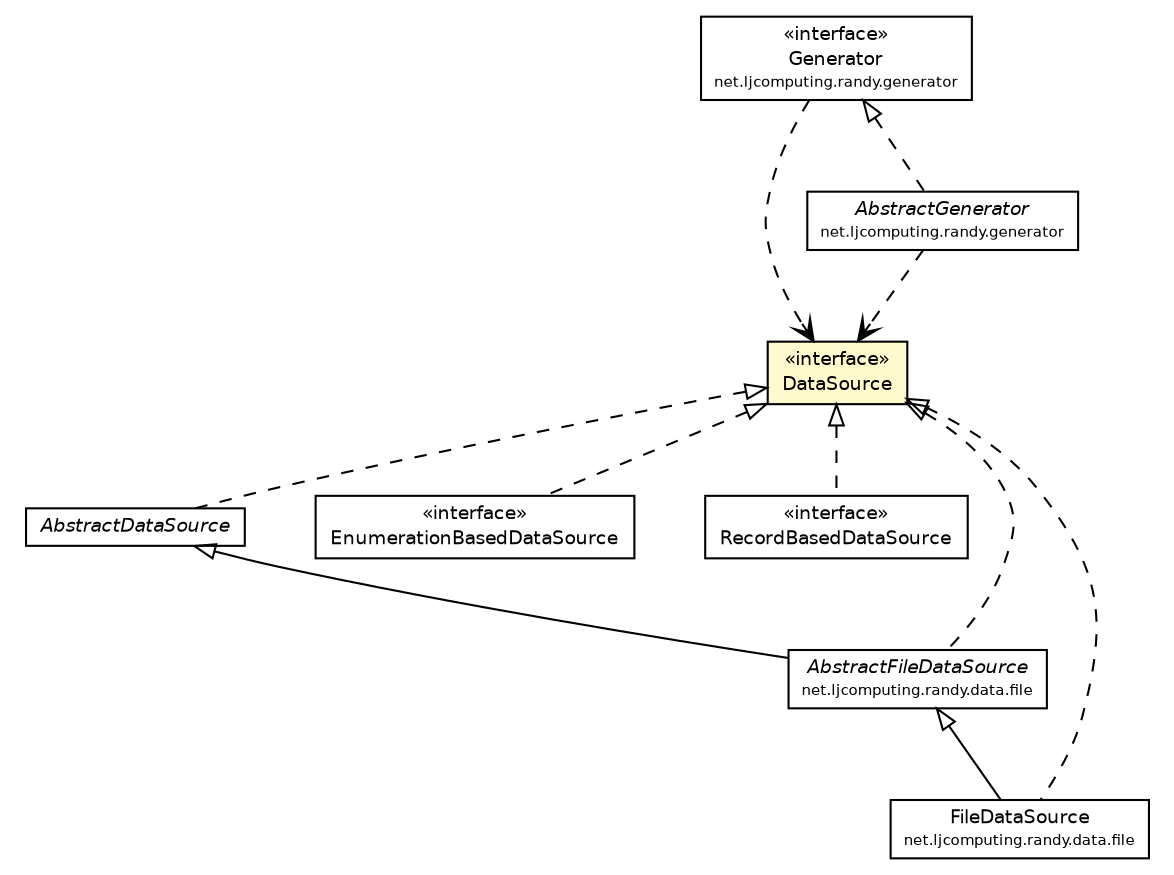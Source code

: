 #!/usr/local/bin/dot
#
# Class diagram 
# Generated by UMLGraph version R5_6 (http://www.umlgraph.org/)
#

digraph G {
	edge [fontname="Helvetica",fontsize=10,labelfontname="Helvetica",labelfontsize=10];
	node [fontname="Helvetica",fontsize=10,shape=plaintext];
	nodesep=0.25;
	ranksep=0.5;
	// net.ljcomputing.randy.data.AbstractDataSource
	c339 [label=<<table title="net.ljcomputing.randy.data.AbstractDataSource" border="0" cellborder="1" cellspacing="0" cellpadding="2" port="p" href="./AbstractDataSource.html">
		<tr><td><table border="0" cellspacing="0" cellpadding="1">
<tr><td align="center" balign="center"><font face="Helvetica-Oblique"> AbstractDataSource </font></td></tr>
		</table></td></tr>
		</table>>, URL="./AbstractDataSource.html", fontname="Helvetica", fontcolor="black", fontsize=9.0];
	// net.ljcomputing.randy.data.EnumerationBasedDataSource
	c340 [label=<<table title="net.ljcomputing.randy.data.EnumerationBasedDataSource" border="0" cellborder="1" cellspacing="0" cellpadding="2" port="p" href="./EnumerationBasedDataSource.html">
		<tr><td><table border="0" cellspacing="0" cellpadding="1">
<tr><td align="center" balign="center"> &#171;interface&#187; </td></tr>
<tr><td align="center" balign="center"> EnumerationBasedDataSource </td></tr>
		</table></td></tr>
		</table>>, URL="./EnumerationBasedDataSource.html", fontname="Helvetica", fontcolor="black", fontsize=9.0];
	// net.ljcomputing.randy.data.RecordBasedDataSource
	c341 [label=<<table title="net.ljcomputing.randy.data.RecordBasedDataSource" border="0" cellborder="1" cellspacing="0" cellpadding="2" port="p" href="./RecordBasedDataSource.html">
		<tr><td><table border="0" cellspacing="0" cellpadding="1">
<tr><td align="center" balign="center"> &#171;interface&#187; </td></tr>
<tr><td align="center" balign="center"> RecordBasedDataSource </td></tr>
		</table></td></tr>
		</table>>, URL="./RecordBasedDataSource.html", fontname="Helvetica", fontcolor="black", fontsize=9.0];
	// net.ljcomputing.randy.data.DataSource
	c342 [label=<<table title="net.ljcomputing.randy.data.DataSource" border="0" cellborder="1" cellspacing="0" cellpadding="2" port="p" bgcolor="lemonChiffon" href="./DataSource.html">
		<tr><td><table border="0" cellspacing="0" cellpadding="1">
<tr><td align="center" balign="center"> &#171;interface&#187; </td></tr>
<tr><td align="center" balign="center"> DataSource </td></tr>
		</table></td></tr>
		</table>>, URL="./DataSource.html", fontname="Helvetica", fontcolor="black", fontsize=9.0];
	// net.ljcomputing.randy.data.file.FileDataSource
	c346 [label=<<table title="net.ljcomputing.randy.data.file.FileDataSource" border="0" cellborder="1" cellspacing="0" cellpadding="2" port="p" href="./file/FileDataSource.html">
		<tr><td><table border="0" cellspacing="0" cellpadding="1">
<tr><td align="center" balign="center"> FileDataSource </td></tr>
<tr><td align="center" balign="center"><font point-size="7.0"> net.ljcomputing.randy.data.file </font></td></tr>
		</table></td></tr>
		</table>>, URL="./file/FileDataSource.html", fontname="Helvetica", fontcolor="black", fontsize=9.0];
	// net.ljcomputing.randy.data.file.AbstractFileDataSource
	c347 [label=<<table title="net.ljcomputing.randy.data.file.AbstractFileDataSource" border="0" cellborder="1" cellspacing="0" cellpadding="2" port="p" href="./file/AbstractFileDataSource.html">
		<tr><td><table border="0" cellspacing="0" cellpadding="1">
<tr><td align="center" balign="center"><font face="Helvetica-Oblique"> AbstractFileDataSource </font></td></tr>
<tr><td align="center" balign="center"><font point-size="7.0"> net.ljcomputing.randy.data.file </font></td></tr>
		</table></td></tr>
		</table>>, URL="./file/AbstractFileDataSource.html", fontname="Helvetica", fontcolor="black", fontsize=9.0];
	// net.ljcomputing.randy.generator.AbstractGenerator
	c359 [label=<<table title="net.ljcomputing.randy.generator.AbstractGenerator" border="0" cellborder="1" cellspacing="0" cellpadding="2" port="p" href="../generator/AbstractGenerator.html">
		<tr><td><table border="0" cellspacing="0" cellpadding="1">
<tr><td align="center" balign="center"><font face="Helvetica-Oblique"> AbstractGenerator </font></td></tr>
<tr><td align="center" balign="center"><font point-size="7.0"> net.ljcomputing.randy.generator </font></td></tr>
		</table></td></tr>
		</table>>, URL="../generator/AbstractGenerator.html", fontname="Helvetica", fontcolor="black", fontsize=9.0];
	// net.ljcomputing.randy.generator.Generator
	c360 [label=<<table title="net.ljcomputing.randy.generator.Generator" border="0" cellborder="1" cellspacing="0" cellpadding="2" port="p" href="../generator/Generator.html">
		<tr><td><table border="0" cellspacing="0" cellpadding="1">
<tr><td align="center" balign="center"> &#171;interface&#187; </td></tr>
<tr><td align="center" balign="center"> Generator </td></tr>
<tr><td align="center" balign="center"><font point-size="7.0"> net.ljcomputing.randy.generator </font></td></tr>
		</table></td></tr>
		</table>>, URL="../generator/Generator.html", fontname="Helvetica", fontcolor="black", fontsize=9.0];
	//net.ljcomputing.randy.data.AbstractDataSource implements net.ljcomputing.randy.data.DataSource
	c342:p -> c339:p [dir=back,arrowtail=empty,style=dashed];
	//net.ljcomputing.randy.data.EnumerationBasedDataSource implements net.ljcomputing.randy.data.DataSource
	c342:p -> c340:p [dir=back,arrowtail=empty,style=dashed];
	//net.ljcomputing.randy.data.RecordBasedDataSource implements net.ljcomputing.randy.data.DataSource
	c342:p -> c341:p [dir=back,arrowtail=empty,style=dashed];
	//net.ljcomputing.randy.data.file.FileDataSource extends net.ljcomputing.randy.data.file.AbstractFileDataSource
	c347:p -> c346:p [dir=back,arrowtail=empty];
	//net.ljcomputing.randy.data.file.FileDataSource implements net.ljcomputing.randy.data.DataSource
	c342:p -> c346:p [dir=back,arrowtail=empty,style=dashed];
	//net.ljcomputing.randy.data.file.AbstractFileDataSource extends net.ljcomputing.randy.data.AbstractDataSource
	c339:p -> c347:p [dir=back,arrowtail=empty];
	//net.ljcomputing.randy.data.file.AbstractFileDataSource implements net.ljcomputing.randy.data.DataSource
	c342:p -> c347:p [dir=back,arrowtail=empty,style=dashed];
	//net.ljcomputing.randy.generator.AbstractGenerator implements net.ljcomputing.randy.generator.Generator
	c360:p -> c359:p [dir=back,arrowtail=empty,style=dashed];
	// net.ljcomputing.randy.generator.AbstractGenerator DEPEND net.ljcomputing.randy.data.DataSource
	c359:p -> c342:p [taillabel="", label="", headlabel="", fontname="Helvetica", fontcolor="black", fontsize=10.0, color="black", arrowhead=open, style=dashed];
	// net.ljcomputing.randy.generator.Generator DEPEND net.ljcomputing.randy.data.DataSource
	c360:p -> c342:p [taillabel="", label="", headlabel="", fontname="Helvetica", fontcolor="black", fontsize=10.0, color="black", arrowhead=open, style=dashed];
}

